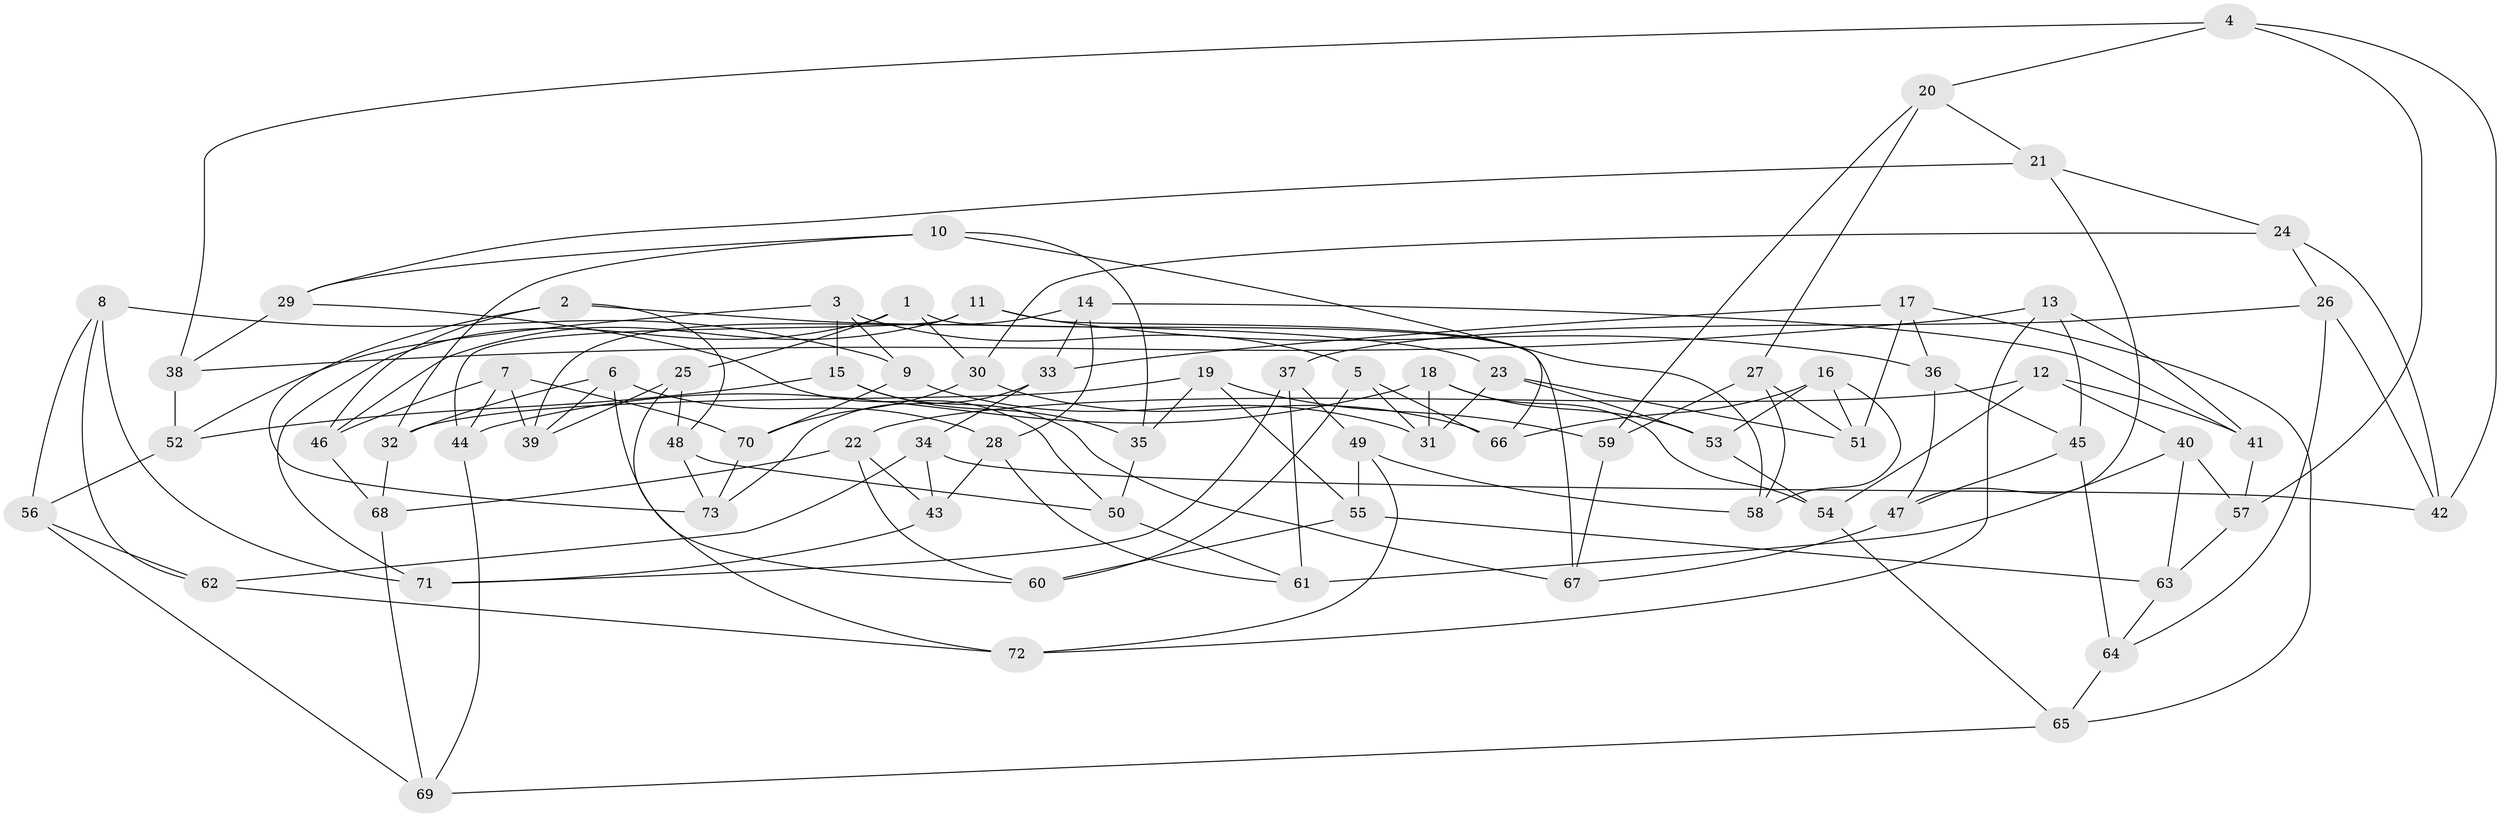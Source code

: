 // coarse degree distribution, {4: 0.5686274509803921, 3: 0.21568627450980393, 6: 0.0392156862745098, 8: 0.0196078431372549, 10: 0.0196078431372549, 5: 0.11764705882352941, 9: 0.0196078431372549}
// Generated by graph-tools (version 1.1) at 2025/02/03/04/25 22:02:56]
// undirected, 73 vertices, 146 edges
graph export_dot {
graph [start="1"]
  node [color=gray90,style=filled];
  1;
  2;
  3;
  4;
  5;
  6;
  7;
  8;
  9;
  10;
  11;
  12;
  13;
  14;
  15;
  16;
  17;
  18;
  19;
  20;
  21;
  22;
  23;
  24;
  25;
  26;
  27;
  28;
  29;
  30;
  31;
  32;
  33;
  34;
  35;
  36;
  37;
  38;
  39;
  40;
  41;
  42;
  43;
  44;
  45;
  46;
  47;
  48;
  49;
  50;
  51;
  52;
  53;
  54;
  55;
  56;
  57;
  58;
  59;
  60;
  61;
  62;
  63;
  64;
  65;
  66;
  67;
  68;
  69;
  70;
  71;
  72;
  73;
  1 -- 30;
  1 -- 25;
  1 -- 67;
  1 -- 71;
  2 -- 48;
  2 -- 73;
  2 -- 46;
  2 -- 23;
  3 -- 5;
  3 -- 9;
  3 -- 15;
  3 -- 52;
  4 -- 57;
  4 -- 38;
  4 -- 20;
  4 -- 42;
  5 -- 31;
  5 -- 66;
  5 -- 60;
  6 -- 28;
  6 -- 60;
  6 -- 32;
  6 -- 39;
  7 -- 70;
  7 -- 39;
  7 -- 44;
  7 -- 46;
  8 -- 56;
  8 -- 71;
  8 -- 62;
  8 -- 9;
  9 -- 70;
  9 -- 31;
  10 -- 58;
  10 -- 35;
  10 -- 32;
  10 -- 29;
  11 -- 44;
  11 -- 46;
  11 -- 66;
  11 -- 36;
  12 -- 40;
  12 -- 54;
  12 -- 41;
  12 -- 22;
  13 -- 72;
  13 -- 41;
  13 -- 45;
  13 -- 38;
  14 -- 41;
  14 -- 39;
  14 -- 33;
  14 -- 28;
  15 -- 52;
  15 -- 35;
  15 -- 67;
  16 -- 66;
  16 -- 51;
  16 -- 58;
  16 -- 53;
  17 -- 36;
  17 -- 65;
  17 -- 33;
  17 -- 51;
  18 -- 31;
  18 -- 44;
  18 -- 53;
  18 -- 54;
  19 -- 55;
  19 -- 35;
  19 -- 59;
  19 -- 32;
  20 -- 59;
  20 -- 27;
  20 -- 21;
  21 -- 24;
  21 -- 29;
  21 -- 47;
  22 -- 60;
  22 -- 68;
  22 -- 43;
  23 -- 53;
  23 -- 31;
  23 -- 51;
  24 -- 30;
  24 -- 42;
  24 -- 26;
  25 -- 48;
  25 -- 72;
  25 -- 39;
  26 -- 37;
  26 -- 42;
  26 -- 64;
  27 -- 51;
  27 -- 59;
  27 -- 58;
  28 -- 43;
  28 -- 61;
  29 -- 50;
  29 -- 38;
  30 -- 66;
  30 -- 70;
  32 -- 68;
  33 -- 73;
  33 -- 34;
  34 -- 62;
  34 -- 43;
  34 -- 42;
  35 -- 50;
  36 -- 45;
  36 -- 47;
  37 -- 71;
  37 -- 61;
  37 -- 49;
  38 -- 52;
  40 -- 63;
  40 -- 57;
  40 -- 61;
  41 -- 57;
  43 -- 71;
  44 -- 69;
  45 -- 47;
  45 -- 64;
  46 -- 68;
  47 -- 67;
  48 -- 73;
  48 -- 50;
  49 -- 58;
  49 -- 72;
  49 -- 55;
  50 -- 61;
  52 -- 56;
  53 -- 54;
  54 -- 65;
  55 -- 63;
  55 -- 60;
  56 -- 69;
  56 -- 62;
  57 -- 63;
  59 -- 67;
  62 -- 72;
  63 -- 64;
  64 -- 65;
  65 -- 69;
  68 -- 69;
  70 -- 73;
}
